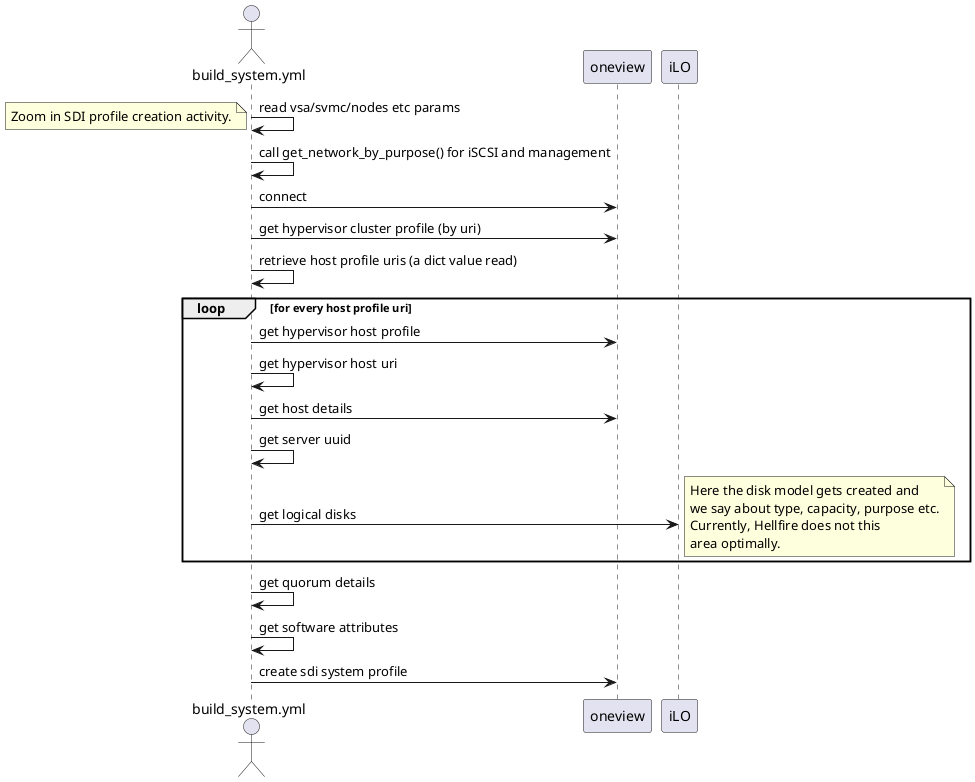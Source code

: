 @startuml
actor "build_system.yml"
participant "oneview"
participant "iLO"

"build_system.yml"->"build_system.yml": read vsa/svmc/nodes etc params

note left
    Zoom in SDI profile creation activity.
end note

"build_system.yml"->"build_system.yml": call get_network_by_purpose() for iSCSI and management
"build_system.yml"->"oneview": connect
"build_system.yml"->"oneview": get hypervisor cluster profile (by uri)
"build_system.yml"->"build_system.yml": retrieve host profile uris (a dict value read)

loop for every host profile uri
    "build_system.yml"->"oneview": get hypervisor host profile
    "build_system.yml"->"build_system.yml": get hypervisor host uri
    "build_system.yml"->"oneview": get host details
    "build_system.yml"->"build_system.yml": get server uuid
    "build_system.yml"->"iLO": get logical disks
     note right
        Here the disk model gets created and
        we say about type, capacity, purpose etc.
        Currently, Hellfire does not this
        area optimally.
     end note
end

"build_system.yml"->"build_system.yml": get quorum details
"build_system.yml"->"build_system.yml": get software attributes

"build_system.yml"->"oneview": create sdi system profile

@enduml